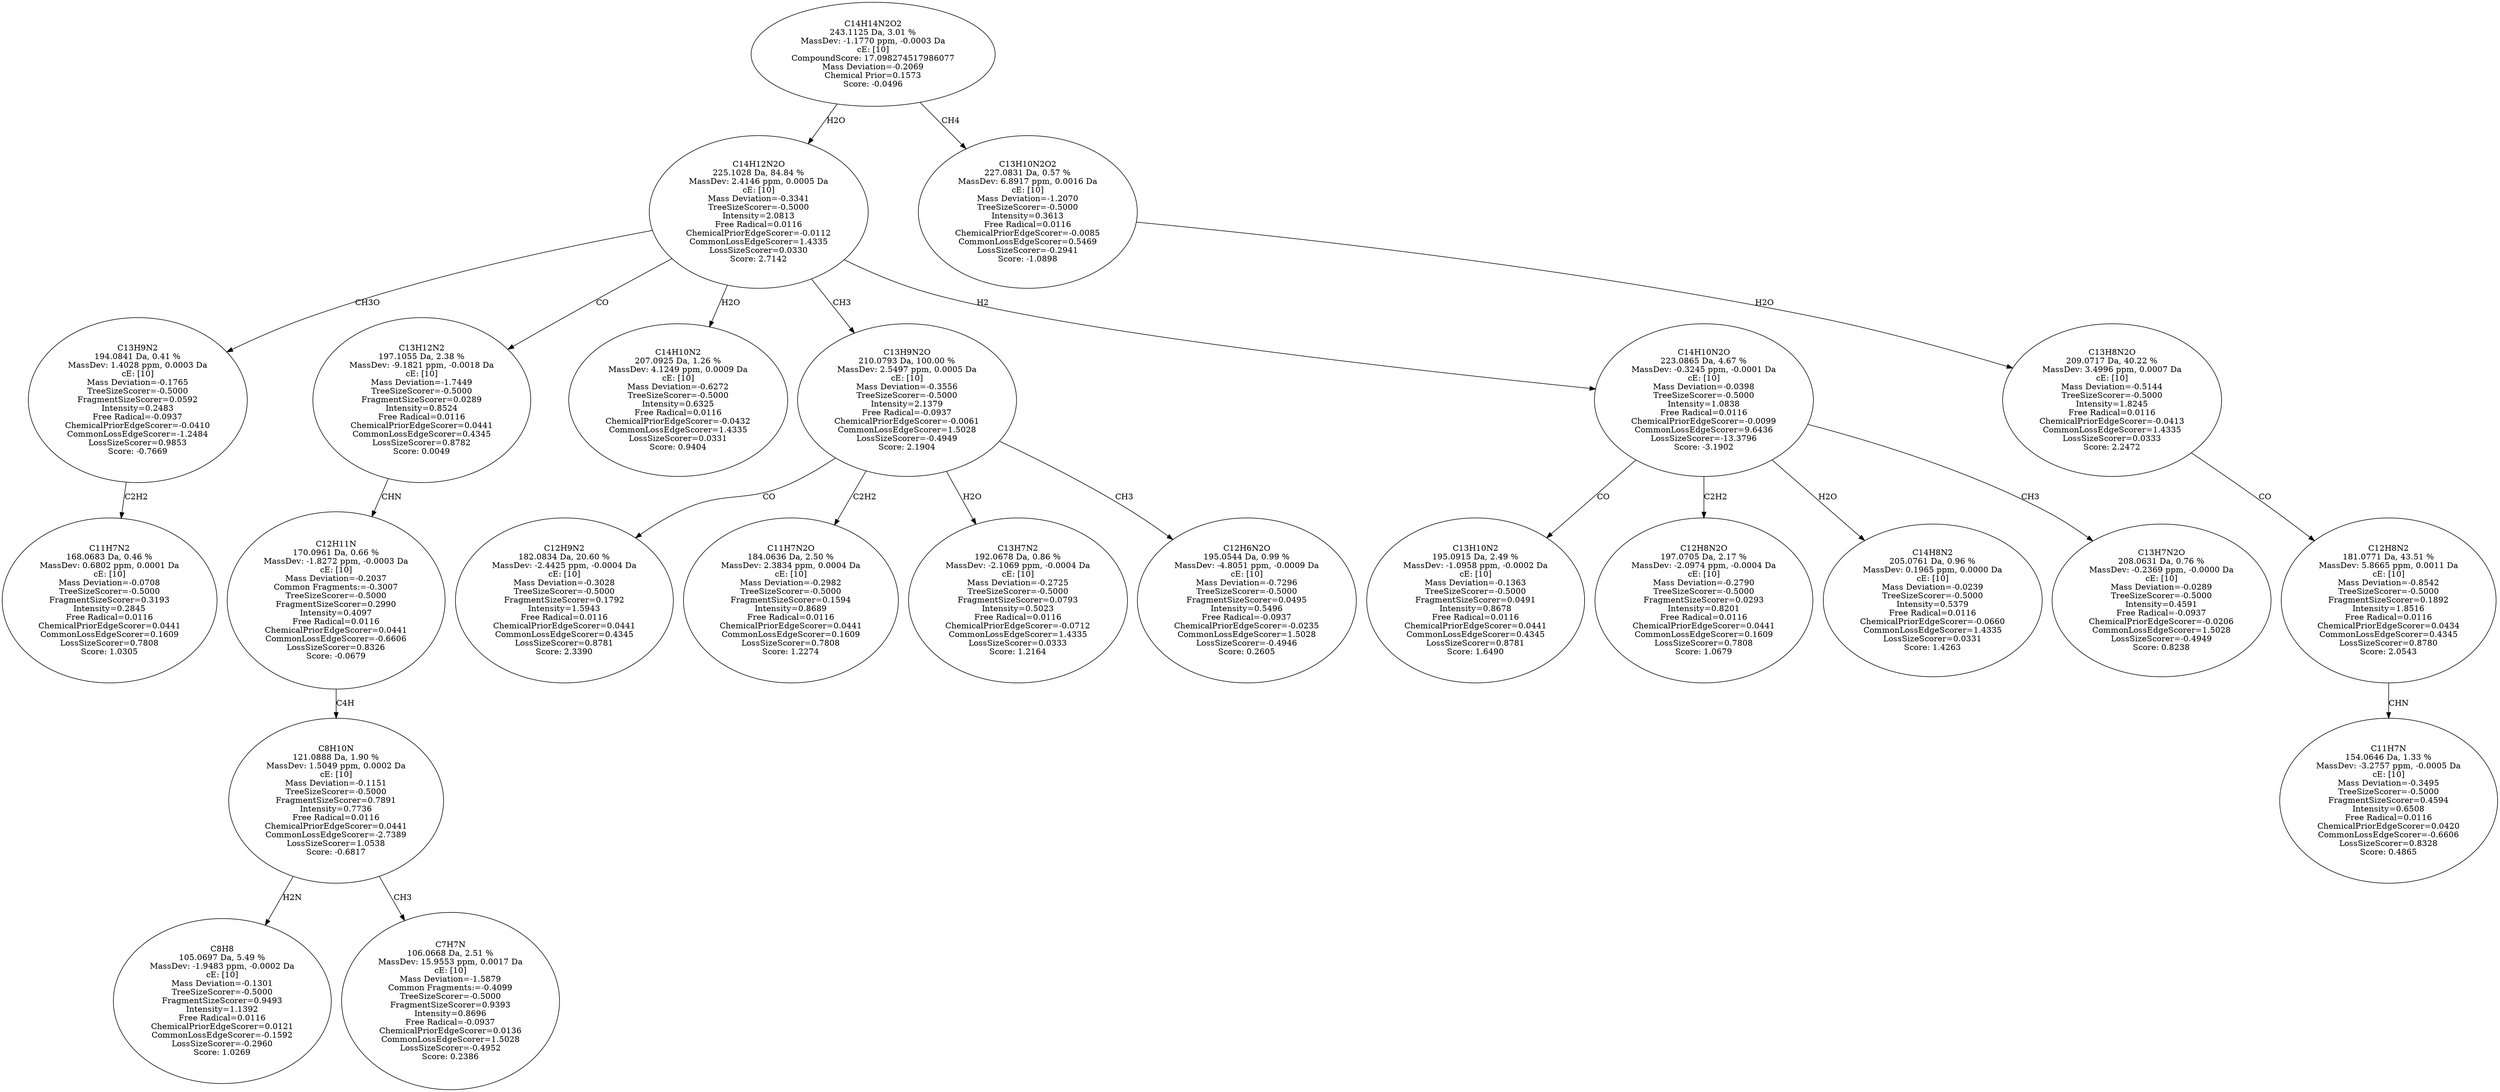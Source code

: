 strict digraph {
v1 [label="C11H7N2\n168.0683 Da, 0.46 %\nMassDev: 0.6802 ppm, 0.0001 Da\ncE: [10]\nMass Deviation=-0.0708\nTreeSizeScorer=-0.5000\nFragmentSizeScorer=0.3193\nIntensity=0.2845\nFree Radical=0.0116\nChemicalPriorEdgeScorer=0.0441\nCommonLossEdgeScorer=0.1609\nLossSizeScorer=0.7808\nScore: 1.0305"];
v2 [label="C13H9N2\n194.0841 Da, 0.41 %\nMassDev: 1.4028 ppm, 0.0003 Da\ncE: [10]\nMass Deviation=-0.1765\nTreeSizeScorer=-0.5000\nFragmentSizeScorer=0.0592\nIntensity=0.2483\nFree Radical=-0.0937\nChemicalPriorEdgeScorer=-0.0410\nCommonLossEdgeScorer=-1.2484\nLossSizeScorer=0.9853\nScore: -0.7669"];
v3 [label="C8H8\n105.0697 Da, 5.49 %\nMassDev: -1.9483 ppm, -0.0002 Da\ncE: [10]\nMass Deviation=-0.1301\nTreeSizeScorer=-0.5000\nFragmentSizeScorer=0.9493\nIntensity=1.1392\nFree Radical=0.0116\nChemicalPriorEdgeScorer=0.0121\nCommonLossEdgeScorer=-0.1592\nLossSizeScorer=-0.2960\nScore: 1.0269"];
v4 [label="C7H7N\n106.0668 Da, 2.51 %\nMassDev: 15.9553 ppm, 0.0017 Da\ncE: [10]\nMass Deviation=-1.5879\nCommon Fragments:=-0.4099\nTreeSizeScorer=-0.5000\nFragmentSizeScorer=0.9393\nIntensity=0.8696\nFree Radical=-0.0937\nChemicalPriorEdgeScorer=0.0136\nCommonLossEdgeScorer=1.5028\nLossSizeScorer=-0.4952\nScore: 0.2386"];
v5 [label="C8H10N\n121.0888 Da, 1.90 %\nMassDev: 1.5049 ppm, 0.0002 Da\ncE: [10]\nMass Deviation=-0.1151\nTreeSizeScorer=-0.5000\nFragmentSizeScorer=0.7891\nIntensity=0.7736\nFree Radical=0.0116\nChemicalPriorEdgeScorer=0.0441\nCommonLossEdgeScorer=-2.7389\nLossSizeScorer=1.0538\nScore: -0.6817"];
v6 [label="C12H11N\n170.0961 Da, 0.66 %\nMassDev: -1.8272 ppm, -0.0003 Da\ncE: [10]\nMass Deviation=-0.2037\nCommon Fragments:=-0.3007\nTreeSizeScorer=-0.5000\nFragmentSizeScorer=0.2990\nIntensity=0.4097\nFree Radical=0.0116\nChemicalPriorEdgeScorer=0.0441\nCommonLossEdgeScorer=-0.6606\nLossSizeScorer=0.8326\nScore: -0.0679"];
v7 [label="C13H12N2\n197.1055 Da, 2.38 %\nMassDev: -9.1821 ppm, -0.0018 Da\ncE: [10]\nMass Deviation=-1.7449\nTreeSizeScorer=-0.5000\nFragmentSizeScorer=0.0289\nIntensity=0.8524\nFree Radical=0.0116\nChemicalPriorEdgeScorer=0.0441\nCommonLossEdgeScorer=0.4345\nLossSizeScorer=0.8782\nScore: 0.0049"];
v8 [label="C14H10N2\n207.0925 Da, 1.26 %\nMassDev: 4.1249 ppm, 0.0009 Da\ncE: [10]\nMass Deviation=-0.6272\nTreeSizeScorer=-0.5000\nIntensity=0.6325\nFree Radical=0.0116\nChemicalPriorEdgeScorer=-0.0432\nCommonLossEdgeScorer=1.4335\nLossSizeScorer=0.0331\nScore: 0.9404"];
v9 [label="C12H9N2\n182.0834 Da, 20.60 %\nMassDev: -2.4425 ppm, -0.0004 Da\ncE: [10]\nMass Deviation=-0.3028\nTreeSizeScorer=-0.5000\nFragmentSizeScorer=0.1792\nIntensity=1.5943\nFree Radical=0.0116\nChemicalPriorEdgeScorer=0.0441\nCommonLossEdgeScorer=0.4345\nLossSizeScorer=0.8781\nScore: 2.3390"];
v10 [label="C11H7N2O\n184.0636 Da, 2.50 %\nMassDev: 2.3834 ppm, 0.0004 Da\ncE: [10]\nMass Deviation=-0.2982\nTreeSizeScorer=-0.5000\nFragmentSizeScorer=0.1594\nIntensity=0.8689\nFree Radical=0.0116\nChemicalPriorEdgeScorer=0.0441\nCommonLossEdgeScorer=0.1609\nLossSizeScorer=0.7808\nScore: 1.2274"];
v11 [label="C13H7N2\n192.0678 Da, 0.86 %\nMassDev: -2.1069 ppm, -0.0004 Da\ncE: [10]\nMass Deviation=-0.2725\nTreeSizeScorer=-0.5000\nFragmentSizeScorer=0.0793\nIntensity=0.5023\nFree Radical=0.0116\nChemicalPriorEdgeScorer=-0.0712\nCommonLossEdgeScorer=1.4335\nLossSizeScorer=0.0333\nScore: 1.2164"];
v12 [label="C12H6N2O\n195.0544 Da, 0.99 %\nMassDev: -4.8051 ppm, -0.0009 Da\ncE: [10]\nMass Deviation=-0.7296\nTreeSizeScorer=-0.5000\nFragmentSizeScorer=0.0495\nIntensity=0.5496\nFree Radical=-0.0937\nChemicalPriorEdgeScorer=-0.0235\nCommonLossEdgeScorer=1.5028\nLossSizeScorer=-0.4946\nScore: 0.2605"];
v13 [label="C13H9N2O\n210.0793 Da, 100.00 %\nMassDev: 2.5497 ppm, 0.0005 Da\ncE: [10]\nMass Deviation=-0.3556\nTreeSizeScorer=-0.5000\nIntensity=2.1379\nFree Radical=-0.0937\nChemicalPriorEdgeScorer=-0.0061\nCommonLossEdgeScorer=1.5028\nLossSizeScorer=-0.4949\nScore: 2.1904"];
v14 [label="C13H10N2\n195.0915 Da, 2.49 %\nMassDev: -1.0958 ppm, -0.0002 Da\ncE: [10]\nMass Deviation=-0.1363\nTreeSizeScorer=-0.5000\nFragmentSizeScorer=0.0491\nIntensity=0.8678\nFree Radical=0.0116\nChemicalPriorEdgeScorer=0.0441\nCommonLossEdgeScorer=0.4345\nLossSizeScorer=0.8781\nScore: 1.6490"];
v15 [label="C12H8N2O\n197.0705 Da, 2.17 %\nMassDev: -2.0974 ppm, -0.0004 Da\ncE: [10]\nMass Deviation=-0.2790\nTreeSizeScorer=-0.5000\nFragmentSizeScorer=0.0293\nIntensity=0.8201\nFree Radical=0.0116\nChemicalPriorEdgeScorer=0.0441\nCommonLossEdgeScorer=0.1609\nLossSizeScorer=0.7808\nScore: 1.0679"];
v16 [label="C14H8N2\n205.0761 Da, 0.96 %\nMassDev: 0.1965 ppm, 0.0000 Da\ncE: [10]\nMass Deviation=-0.0239\nTreeSizeScorer=-0.5000\nIntensity=0.5379\nFree Radical=0.0116\nChemicalPriorEdgeScorer=-0.0660\nCommonLossEdgeScorer=1.4335\nLossSizeScorer=0.0331\nScore: 1.4263"];
v17 [label="C13H7N2O\n208.0631 Da, 0.76 %\nMassDev: -0.2369 ppm, -0.0000 Da\ncE: [10]\nMass Deviation=-0.0289\nTreeSizeScorer=-0.5000\nIntensity=0.4591\nFree Radical=-0.0937\nChemicalPriorEdgeScorer=-0.0206\nCommonLossEdgeScorer=1.5028\nLossSizeScorer=-0.4949\nScore: 0.8238"];
v18 [label="C14H10N2O\n223.0865 Da, 4.67 %\nMassDev: -0.3245 ppm, -0.0001 Da\ncE: [10]\nMass Deviation=-0.0398\nTreeSizeScorer=-0.5000\nIntensity=1.0838\nFree Radical=0.0116\nChemicalPriorEdgeScorer=-0.0099\nCommonLossEdgeScorer=9.6436\nLossSizeScorer=-13.3796\nScore: -3.1902"];
v19 [label="C14H12N2O\n225.1028 Da, 84.84 %\nMassDev: 2.4146 ppm, 0.0005 Da\ncE: [10]\nMass Deviation=-0.3341\nTreeSizeScorer=-0.5000\nIntensity=2.0813\nFree Radical=0.0116\nChemicalPriorEdgeScorer=-0.0112\nCommonLossEdgeScorer=1.4335\nLossSizeScorer=0.0330\nScore: 2.7142"];
v20 [label="C11H7N\n154.0646 Da, 1.33 %\nMassDev: -3.2757 ppm, -0.0005 Da\ncE: [10]\nMass Deviation=-0.3495\nTreeSizeScorer=-0.5000\nFragmentSizeScorer=0.4594\nIntensity=0.6508\nFree Radical=0.0116\nChemicalPriorEdgeScorer=0.0420\nCommonLossEdgeScorer=-0.6606\nLossSizeScorer=0.8328\nScore: 0.4865"];
v21 [label="C12H8N2\n181.0771 Da, 43.51 %\nMassDev: 5.8665 ppm, 0.0011 Da\ncE: [10]\nMass Deviation=-0.8542\nTreeSizeScorer=-0.5000\nFragmentSizeScorer=0.1892\nIntensity=1.8516\nFree Radical=0.0116\nChemicalPriorEdgeScorer=0.0434\nCommonLossEdgeScorer=0.4345\nLossSizeScorer=0.8780\nScore: 2.0543"];
v22 [label="C13H8N2O\n209.0717 Da, 40.22 %\nMassDev: 3.4996 ppm, 0.0007 Da\ncE: [10]\nMass Deviation=-0.5144\nTreeSizeScorer=-0.5000\nIntensity=1.8245\nFree Radical=0.0116\nChemicalPriorEdgeScorer=-0.0413\nCommonLossEdgeScorer=1.4335\nLossSizeScorer=0.0333\nScore: 2.2472"];
v23 [label="C13H10N2O2\n227.0831 Da, 0.57 %\nMassDev: 6.8917 ppm, 0.0016 Da\ncE: [10]\nMass Deviation=-1.2070\nTreeSizeScorer=-0.5000\nIntensity=0.3613\nFree Radical=0.0116\nChemicalPriorEdgeScorer=-0.0085\nCommonLossEdgeScorer=0.5469\nLossSizeScorer=-0.2941\nScore: -1.0898"];
v24 [label="C14H14N2O2\n243.1125 Da, 3.01 %\nMassDev: -1.1770 ppm, -0.0003 Da\ncE: [10]\nCompoundScore: 17.098274517986077\nMass Deviation=-0.2069\nChemical Prior=0.1573\nScore: -0.0496"];
v2 -> v1 [label="C2H2"];
v19 -> v2 [label="CH3O"];
v5 -> v3 [label="H2N"];
v5 -> v4 [label="CH3"];
v6 -> v5 [label="C4H"];
v7 -> v6 [label="CHN"];
v19 -> v7 [label="CO"];
v19 -> v8 [label="H2O"];
v13 -> v9 [label="CO"];
v13 -> v10 [label="C2H2"];
v13 -> v11 [label="H2O"];
v13 -> v12 [label="CH3"];
v19 -> v13 [label="CH3"];
v18 -> v14 [label="CO"];
v18 -> v15 [label="C2H2"];
v18 -> v16 [label="H2O"];
v18 -> v17 [label="CH3"];
v19 -> v18 [label="H2"];
v24 -> v19 [label="H2O"];
v21 -> v20 [label="CHN"];
v22 -> v21 [label="CO"];
v23 -> v22 [label="H2O"];
v24 -> v23 [label="CH4"];
}